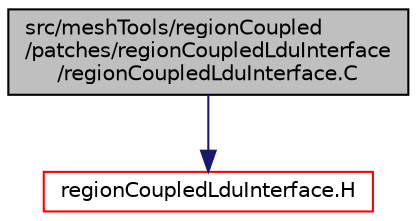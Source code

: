 digraph "src/meshTools/regionCoupled/patches/regionCoupledLduInterface/regionCoupledLduInterface.C"
{
  bgcolor="transparent";
  edge [fontname="Helvetica",fontsize="10",labelfontname="Helvetica",labelfontsize="10"];
  node [fontname="Helvetica",fontsize="10",shape=record];
  Node1 [label="src/meshTools/regionCoupled\l/patches/regionCoupledLduInterface\l/regionCoupledLduInterface.C",height=0.2,width=0.4,color="black", fillcolor="grey75", style="filled", fontcolor="black"];
  Node1 -> Node2 [color="midnightblue",fontsize="10",style="solid",fontname="Helvetica"];
  Node2 [label="regionCoupledLduInterface.H",height=0.2,width=0.4,color="red",URL="$a07485.html"];
}

